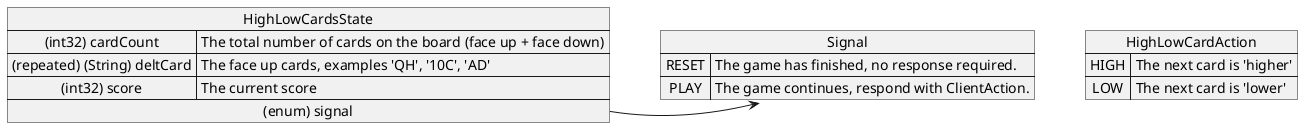 @startuml
'https://plantuml.com/object-diagram

map Signal {
RESET => The game has finished, no response required.
PLAY => The game continues, respond with ClientAction.
}

map HighLowCardsState{
 (int32) cardCount => The total number of cards on the board (face up + face down)
 (repeated) (String) deltCard => The face up cards, examples 'QH', '10C', 'AD'
 (int32) score => The current score
 (enum) signal *-> Signal
}

map HighLowCardAction {
HIGH => The next card is 'higher'
LOW => The next card is 'lower'
}
@enduml
